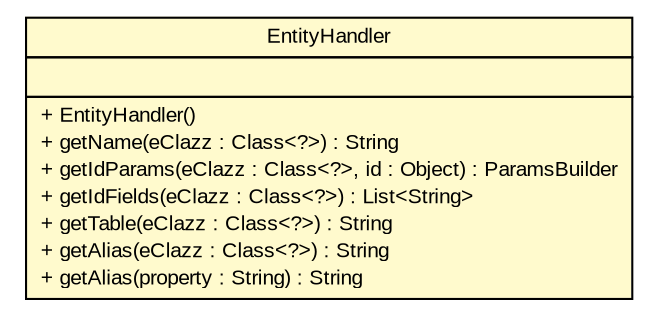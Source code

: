 #!/usr/local/bin/dot
#
# Class diagram 
# Generated by UMLGraph version R5_6 (http://www.umlgraph.org/)
#

digraph G {
	edge [fontname="arial",fontsize=10,labelfontname="arial",labelfontsize=10];
	node [fontname="arial",fontsize=10,shape=plaintext];
	nodesep=0.25;
	ranksep=0.5;
	// br.gov.to.sefaz.persistence.query.builder.hql.handler.EntityHandler
	c8199 [label=<<table title="br.gov.to.sefaz.persistence.query.builder.hql.handler.EntityHandler" border="0" cellborder="1" cellspacing="0" cellpadding="2" port="p" bgcolor="lemonChiffon" href="./EntityHandler.html">
		<tr><td><table border="0" cellspacing="0" cellpadding="1">
<tr><td align="center" balign="center"> EntityHandler </td></tr>
		</table></td></tr>
		<tr><td><table border="0" cellspacing="0" cellpadding="1">
<tr><td align="left" balign="left">  </td></tr>
		</table></td></tr>
		<tr><td><table border="0" cellspacing="0" cellpadding="1">
<tr><td align="left" balign="left"> + EntityHandler() </td></tr>
<tr><td align="left" balign="left"> + getName(eClazz : Class&lt;?&gt;) : String </td></tr>
<tr><td align="left" balign="left"> + getIdParams(eClazz : Class&lt;?&gt;, id : Object) : ParamsBuilder </td></tr>
<tr><td align="left" balign="left"> + getIdFields(eClazz : Class&lt;?&gt;) : List&lt;String&gt; </td></tr>
<tr><td align="left" balign="left"> + getTable(eClazz : Class&lt;?&gt;) : String </td></tr>
<tr><td align="left" balign="left"> + getAlias(eClazz : Class&lt;?&gt;) : String </td></tr>
<tr><td align="left" balign="left"> + getAlias(property : String) : String </td></tr>
		</table></td></tr>
		</table>>, URL="./EntityHandler.html", fontname="arial", fontcolor="black", fontsize=10.0];
}

